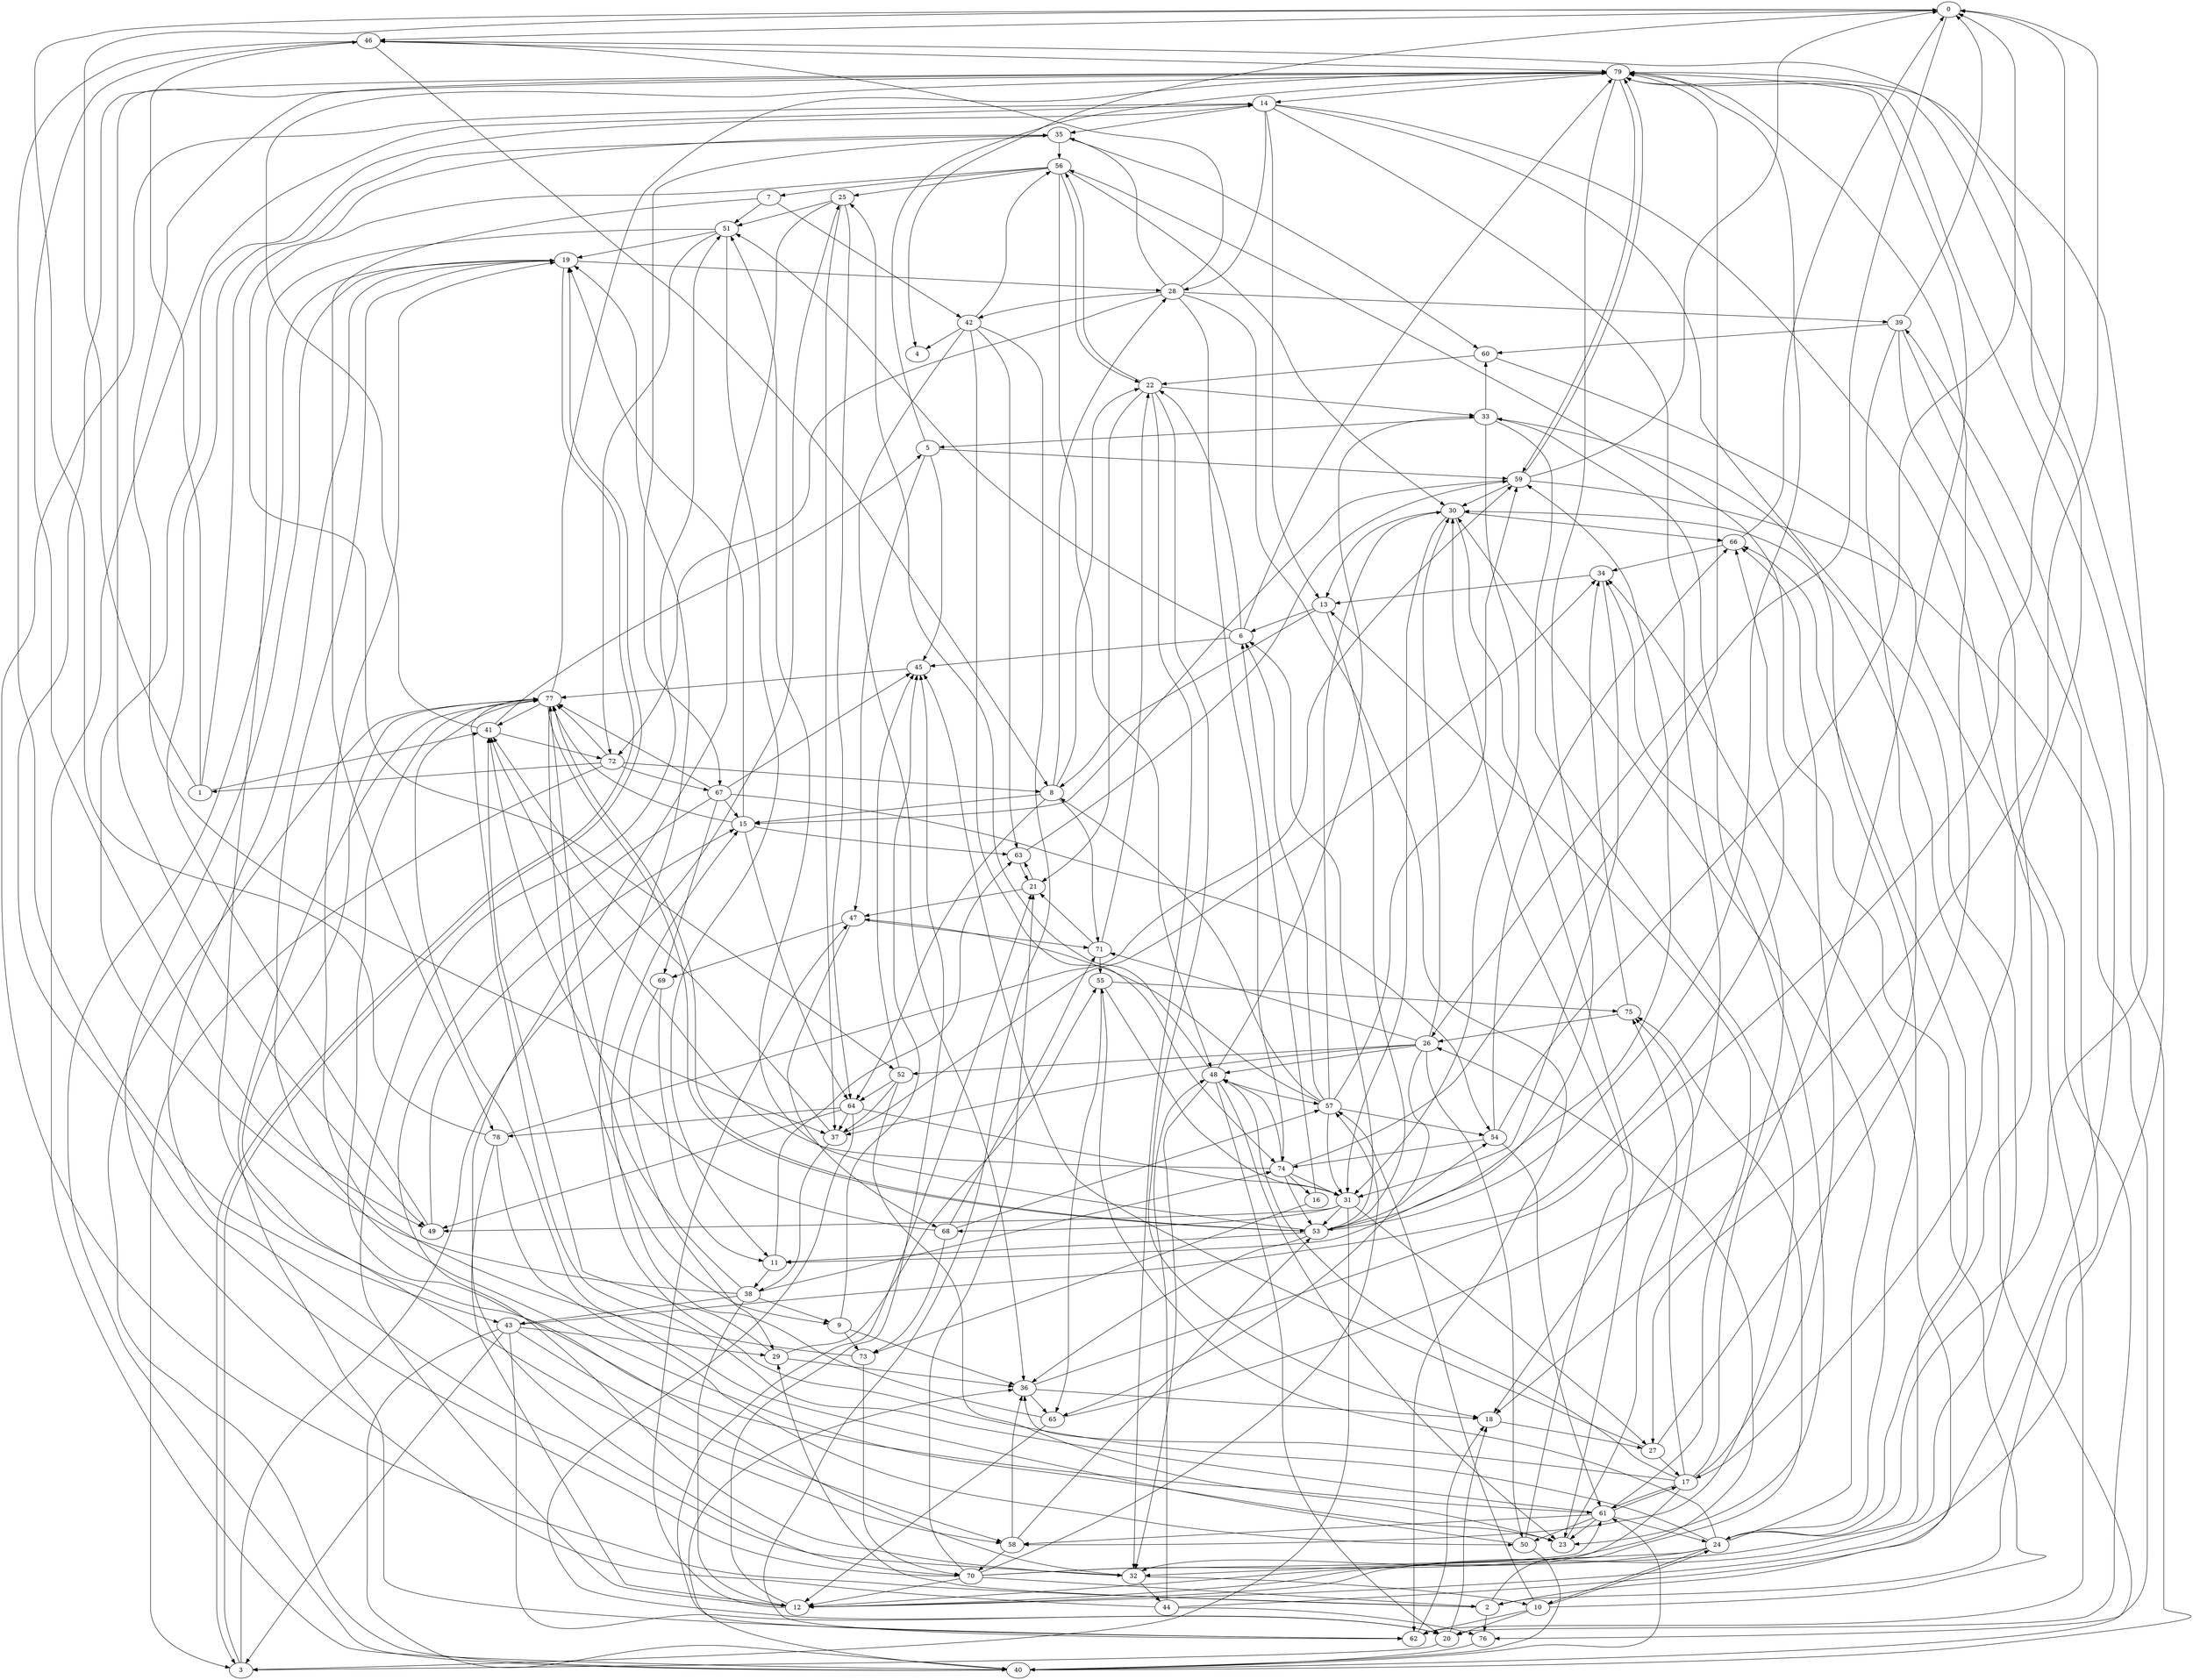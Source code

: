 digraph G {
0 -> 46;
0 -> 26;
0 -> 4;
1 -> 35;
1 -> 0;
1 -> 41;
1 -> 46;
2 -> 29;
2 -> 75;
2 -> 34;
2 -> 76;
2 -> 14;
3 -> 19;
3 -> 25;
5 -> 79;
5 -> 45;
5 -> 47;
5 -> 59;
6 -> 22;
6 -> 45;
6 -> 51;
6 -> 79;
7 -> 42;
7 -> 51;
7 -> 78;
8 -> 71;
8 -> 64;
8 -> 28;
8 -> 22;
8 -> 15;
9 -> 36;
9 -> 45;
9 -> 73;
10 -> 62;
10 -> 24;
10 -> 56;
10 -> 57;
10 -> 20;
11 -> 63;
11 -> 38;
12 -> 47;
12 -> 45;
12 -> 66;
12 -> 79;
12 -> 51;
13 -> 53;
13 -> 8;
13 -> 6;
14 -> 62;
14 -> 12;
14 -> 28;
14 -> 13;
14 -> 40;
14 -> 35;
14 -> 18;
15 -> 63;
15 -> 77;
15 -> 19;
15 -> 64;
16 -> 73;
16 -> 6;
17 -> 36;
17 -> 34;
17 -> 66;
17 -> 32;
17 -> 48;
17 -> 75;
17 -> 61;
18 -> 27;
19 -> 32;
19 -> 28;
19 -> 23;
19 -> 3;
20 -> 18;
20 -> 3;
21 -> 47;
21 -> 63;
22 -> 33;
22 -> 32;
22 -> 18;
22 -> 21;
22 -> 56;
23 -> 75;
24 -> 33;
24 -> 79;
24 -> 55;
24 -> 12;
24 -> 10;
24 -> 32;
24 -> 30;
24 -> 19;
25 -> 70;
25 -> 51;
25 -> 37;
25 -> 64;
26 -> 52;
26 -> 48;
26 -> 50;
26 -> 30;
26 -> 37;
26 -> 71;
26 -> 65;
27 -> 79;
27 -> 45;
27 -> 17;
28 -> 74;
28 -> 72;
28 -> 62;
28 -> 46;
28 -> 35;
28 -> 42;
28 -> 39;
29 -> 36;
29 -> 41;
29 -> 55;
30 -> 13;
30 -> 23;
30 -> 66;
30 -> 31;
31 -> 3;
31 -> 27;
31 -> 68;
31 -> 49;
31 -> 53;
32 -> 77;
32 -> 44;
32 -> 10;
33 -> 58;
33 -> 5;
33 -> 60;
33 -> 23;
33 -> 31;
34 -> 13;
34 -> 31;
35 -> 56;
35 -> 67;
35 -> 60;
36 -> 65;
36 -> 0;
36 -> 18;
37 -> 38;
37 -> 34;
37 -> 41;
38 -> 9;
38 -> 43;
38 -> 12;
38 -> 77;
38 -> 74;
38 -> 14;
39 -> 2;
39 -> 0;
39 -> 24;
39 -> 27;
39 -> 60;
40 -> 79;
40 -> 77;
40 -> 30;
40 -> 19;
40 -> 36;
40 -> 61;
41 -> 72;
41 -> 79;
41 -> 5;
42 -> 62;
42 -> 74;
42 -> 56;
42 -> 63;
42 -> 36;
42 -> 4;
43 -> 66;
43 -> 20;
43 -> 29;
43 -> 58;
43 -> 3;
43 -> 40;
44 -> 76;
44 -> 39;
44 -> 48;
44 -> 19;
45 -> 77;
46 -> 49;
46 -> 43;
46 -> 79;
46 -> 8;
46 -> 17;
47 -> 71;
47 -> 68;
47 -> 69;
48 -> 57;
48 -> 20;
48 -> 23;
48 -> 25;
48 -> 33;
48 -> 32;
49 -> 15;
49 -> 35;
50 -> 77;
50 -> 40;
50 -> 30;
51 -> 61;
51 -> 19;
51 -> 11;
51 -> 72;
52 -> 64;
52 -> 45;
52 -> 37;
52 -> 23;
53 -> 79;
53 -> 59;
53 -> 6;
53 -> 11;
53 -> 36;
53 -> 51;
53 -> 54;
53 -> 77;
54 -> 74;
54 -> 61;
54 -> 66;
54 -> 0;
55 -> 65;
55 -> 31;
55 -> 75;
56 -> 48;
56 -> 52;
56 -> 22;
56 -> 30;
56 -> 25;
56 -> 7;
57 -> 59;
57 -> 30;
57 -> 47;
57 -> 8;
57 -> 54;
57 -> 31;
57 -> 6;
58 -> 70;
58 -> 53;
58 -> 36;
59 -> 76;
59 -> 79;
59 -> 15;
59 -> 0;
59 -> 30;
60 -> 20;
60 -> 22;
61 -> 23;
61 -> 58;
61 -> 13;
61 -> 50;
61 -> 24;
61 -> 77;
61 -> 17;
62 -> 18;
62 -> 21;
63 -> 21;
63 -> 59;
64 -> 20;
64 -> 49;
64 -> 37;
64 -> 31;
64 -> 78;
65 -> 15;
65 -> 12;
65 -> 0;
66 -> 0;
66 -> 34;
67 -> 15;
67 -> 77;
67 -> 45;
67 -> 32;
67 -> 69;
67 -> 54;
68 -> 41;
68 -> 73;
68 -> 71;
68 -> 57;
69 -> 29;
69 -> 11;
70 -> 79;
70 -> 61;
70 -> 57;
70 -> 12;
70 -> 21;
70 -> 2;
70 -> 26;
71 -> 55;
71 -> 21;
71 -> 22;
72 -> 8;
72 -> 3;
72 -> 67;
72 -> 1;
72 -> 77;
73 -> 19;
73 -> 70;
74 -> 16;
74 -> 48;
74 -> 79;
74 -> 41;
74 -> 53;
74 -> 31;
75 -> 26;
75 -> 34;
76 -> 40;
77 -> 53;
77 -> 58;
77 -> 62;
77 -> 9;
77 -> 79;
77 -> 41;
78 -> 0;
78 -> 50;
78 -> 12;
78 -> 59;
79 -> 18;
79 -> 49;
79 -> 14;
79 -> 59;
79 -> 37;
79 -> 11;
}